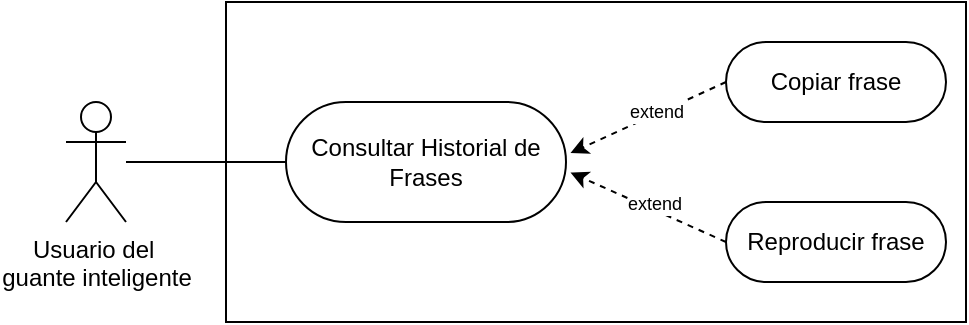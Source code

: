 <mxfile version="28.2.2">
  <diagram name="Página-1" id="55zIqk8iT0ZHCcuBCvRA">
    <mxGraphModel dx="815" dy="457" grid="1" gridSize="10" guides="1" tooltips="1" connect="1" arrows="1" fold="1" page="1" pageScale="1" pageWidth="827" pageHeight="1169" math="0" shadow="0">
      <root>
        <mxCell id="0" />
        <mxCell id="1" parent="0" />
        <mxCell id="i34-RrHuCUPDwpIUW3h6-1" value="&lt;div&gt;Usuario del&amp;nbsp;&lt;/div&gt;&lt;div&gt;guante inteligente&lt;/div&gt;" style="shape=umlActor;verticalLabelPosition=bottom;verticalAlign=top;html=1;outlineConnect=0;" vertex="1" parent="1">
          <mxGeometry x="120" y="160" width="30" height="60" as="geometry" />
        </mxCell>
        <mxCell id="i34-RrHuCUPDwpIUW3h6-2" value="" style="rounded=0;whiteSpace=wrap;html=1;" vertex="1" parent="1">
          <mxGeometry x="200" y="110" width="370" height="160" as="geometry" />
        </mxCell>
        <mxCell id="i34-RrHuCUPDwpIUW3h6-3" value="Consultar Historial de Frases" style="rounded=1;whiteSpace=wrap;html=1;arcSize=50;" vertex="1" parent="1">
          <mxGeometry x="230" y="160" width="140" height="60" as="geometry" />
        </mxCell>
        <mxCell id="i34-RrHuCUPDwpIUW3h6-8" style="rounded=0;orthogonalLoop=1;jettySize=auto;html=1;exitX=0;exitY=0.5;exitDx=0;exitDy=0;dashed=1;entryX=1.016;entryY=0.426;entryDx=0;entryDy=0;entryPerimeter=0;" edge="1" parent="1" source="i34-RrHuCUPDwpIUW3h6-4" target="i34-RrHuCUPDwpIUW3h6-3">
          <mxGeometry relative="1" as="geometry">
            <mxPoint x="380" y="180" as="targetPoint" />
            <mxPoint x="460" y="140" as="sourcePoint" />
          </mxGeometry>
        </mxCell>
        <mxCell id="i34-RrHuCUPDwpIUW3h6-10" value="&lt;font style=&quot;font-size: 9px;&quot;&gt;extend&lt;/font&gt;" style="edgeLabel;html=1;align=center;verticalAlign=middle;resizable=0;points=[];" vertex="1" connectable="0" parent="i34-RrHuCUPDwpIUW3h6-8">
          <mxGeometry x="-0.119" y="-2" relative="1" as="geometry">
            <mxPoint as="offset" />
          </mxGeometry>
        </mxCell>
        <mxCell id="i34-RrHuCUPDwpIUW3h6-4" value="Copiar frase" style="rounded=1;whiteSpace=wrap;html=1;arcSize=50;" vertex="1" parent="1">
          <mxGeometry x="450" y="130" width="110" height="40" as="geometry" />
        </mxCell>
        <mxCell id="i34-RrHuCUPDwpIUW3h6-7" style="rounded=0;orthogonalLoop=1;jettySize=auto;html=1;exitX=0;exitY=0.5;exitDx=0;exitDy=0;dashed=1;entryX=1.016;entryY=0.588;entryDx=0;entryDy=0;entryPerimeter=0;" edge="1" parent="1" source="i34-RrHuCUPDwpIUW3h6-5" target="i34-RrHuCUPDwpIUW3h6-3">
          <mxGeometry relative="1" as="geometry" />
        </mxCell>
        <mxCell id="i34-RrHuCUPDwpIUW3h6-9" value="&lt;font style=&quot;font-size: 9px;&quot;&gt;extend&lt;/font&gt;" style="edgeLabel;html=1;align=center;verticalAlign=middle;resizable=0;points=[];" vertex="1" connectable="0" parent="i34-RrHuCUPDwpIUW3h6-7">
          <mxGeometry x="0.136" y="2" relative="1" as="geometry">
            <mxPoint x="9" y="-2" as="offset" />
          </mxGeometry>
        </mxCell>
        <mxCell id="i34-RrHuCUPDwpIUW3h6-5" value="Reproducir frase" style="rounded=1;whiteSpace=wrap;html=1;arcSize=50;" vertex="1" parent="1">
          <mxGeometry x="450" y="210" width="110" height="40" as="geometry" />
        </mxCell>
        <mxCell id="i34-RrHuCUPDwpIUW3h6-11" value="" style="endArrow=none;html=1;rounded=0;entryX=0;entryY=0.5;entryDx=0;entryDy=0;" edge="1" parent="1" source="i34-RrHuCUPDwpIUW3h6-1" target="i34-RrHuCUPDwpIUW3h6-3">
          <mxGeometry width="50" height="50" relative="1" as="geometry">
            <mxPoint x="240" y="330" as="sourcePoint" />
            <mxPoint x="290" y="280" as="targetPoint" />
          </mxGeometry>
        </mxCell>
      </root>
    </mxGraphModel>
  </diagram>
</mxfile>

